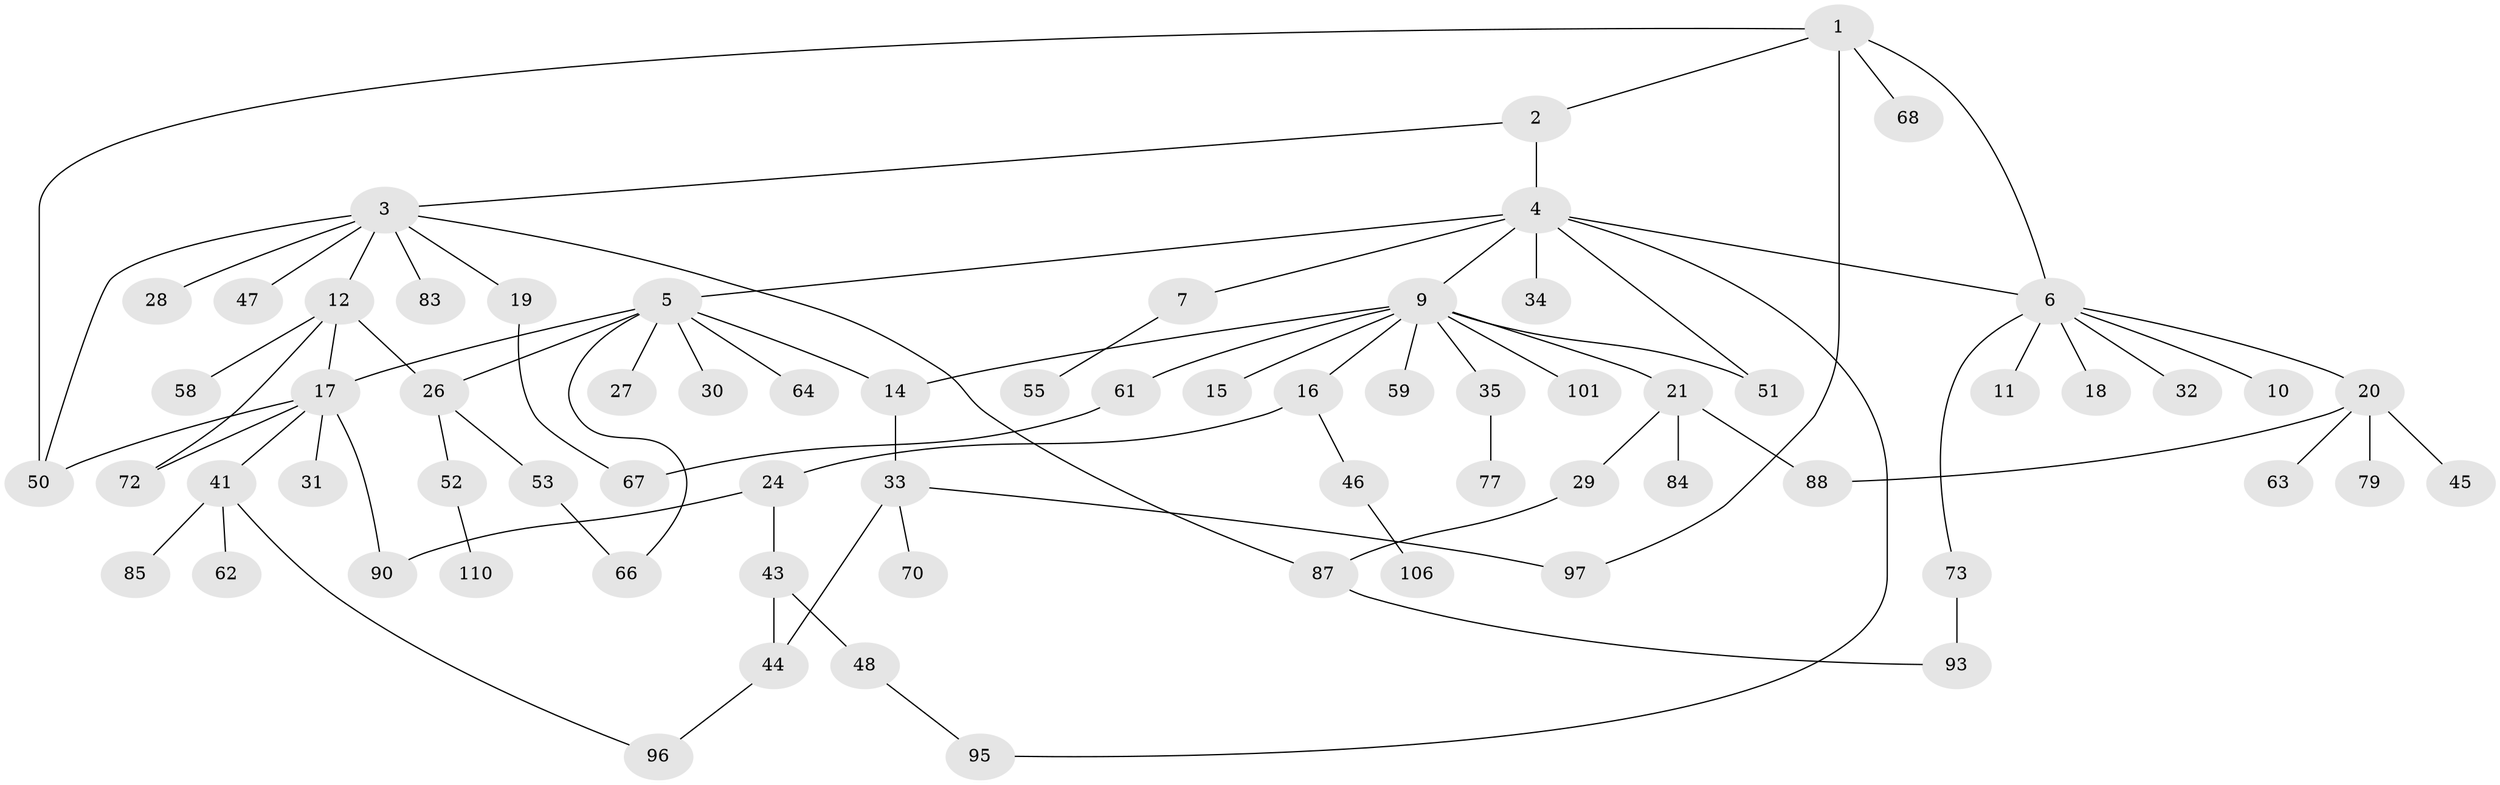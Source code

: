 // original degree distribution, {4: 0.06363636363636363, 3: 0.16363636363636364, 6: 0.01818181818181818, 8: 0.03636363636363636, 1: 0.37272727272727274, 2: 0.3181818181818182, 5: 0.01818181818181818, 7: 0.00909090909090909}
// Generated by graph-tools (version 1.1) at 2025/10/02/27/25 16:10:51]
// undirected, 69 vertices, 86 edges
graph export_dot {
graph [start="1"]
  node [color=gray90,style=filled];
  1 [super="+36"];
  2;
  3 [super="+8"];
  4 [super="+54"];
  5 [super="+65"];
  6 [super="+105"];
  7 [super="+38"];
  9 [super="+13"];
  10;
  11 [super="+22"];
  12 [super="+108"];
  14 [super="+86"];
  15;
  16;
  17 [super="+23"];
  18 [super="+40"];
  19 [super="+25"];
  20 [super="+81"];
  21 [super="+57"];
  24 [super="+94"];
  26 [super="+42"];
  27 [super="+56"];
  28 [super="+89"];
  29 [super="+39"];
  30 [super="+71"];
  31;
  32 [super="+69"];
  33 [super="+37"];
  34;
  35;
  41 [super="+82"];
  43;
  44 [super="+92"];
  45 [super="+49"];
  46 [super="+60"];
  47;
  48 [super="+78"];
  50 [super="+107"];
  51 [super="+74"];
  52;
  53 [super="+102"];
  55;
  58;
  59;
  61;
  62;
  63;
  64;
  66 [super="+75"];
  67 [super="+109"];
  68;
  70 [super="+103"];
  72 [super="+76"];
  73 [super="+80"];
  77 [super="+100"];
  79;
  83;
  84;
  85;
  87 [super="+98"];
  88 [super="+91"];
  90;
  93 [super="+104"];
  95;
  96;
  97 [super="+99"];
  101;
  106;
  110;
  1 -- 2;
  1 -- 6;
  1 -- 50;
  1 -- 68;
  1 -- 97;
  2 -- 3;
  2 -- 4;
  3 -- 12;
  3 -- 19;
  3 -- 87;
  3 -- 83;
  3 -- 28;
  3 -- 47;
  3 -- 50;
  4 -- 5;
  4 -- 7;
  4 -- 9;
  4 -- 34;
  4 -- 51;
  4 -- 95;
  4 -- 6;
  5 -- 14;
  5 -- 17;
  5 -- 27;
  5 -- 30;
  5 -- 64;
  5 -- 66;
  5 -- 26;
  6 -- 10;
  6 -- 11;
  6 -- 18;
  6 -- 20;
  6 -- 32;
  6 -- 73;
  7 -- 55;
  9 -- 21;
  9 -- 35;
  9 -- 59;
  9 -- 61;
  9 -- 101;
  9 -- 51;
  9 -- 16;
  9 -- 15;
  9 -- 14;
  12 -- 26;
  12 -- 58;
  12 -- 17;
  12 -- 72;
  14 -- 33;
  16 -- 24;
  16 -- 46;
  17 -- 31;
  17 -- 41;
  17 -- 50;
  17 -- 72;
  17 -- 90;
  19 -- 67;
  20 -- 45;
  20 -- 63;
  20 -- 79;
  20 -- 88;
  21 -- 29;
  21 -- 84;
  21 -- 88;
  24 -- 43;
  24 -- 90;
  26 -- 52;
  26 -- 53;
  29 -- 87;
  33 -- 97;
  33 -- 44;
  33 -- 70;
  35 -- 77;
  41 -- 62;
  41 -- 96;
  41 -- 85;
  43 -- 44;
  43 -- 48;
  44 -- 96;
  46 -- 106;
  48 -- 95;
  52 -- 110;
  53 -- 66;
  61 -- 67;
  73 -- 93;
  87 -- 93;
}
